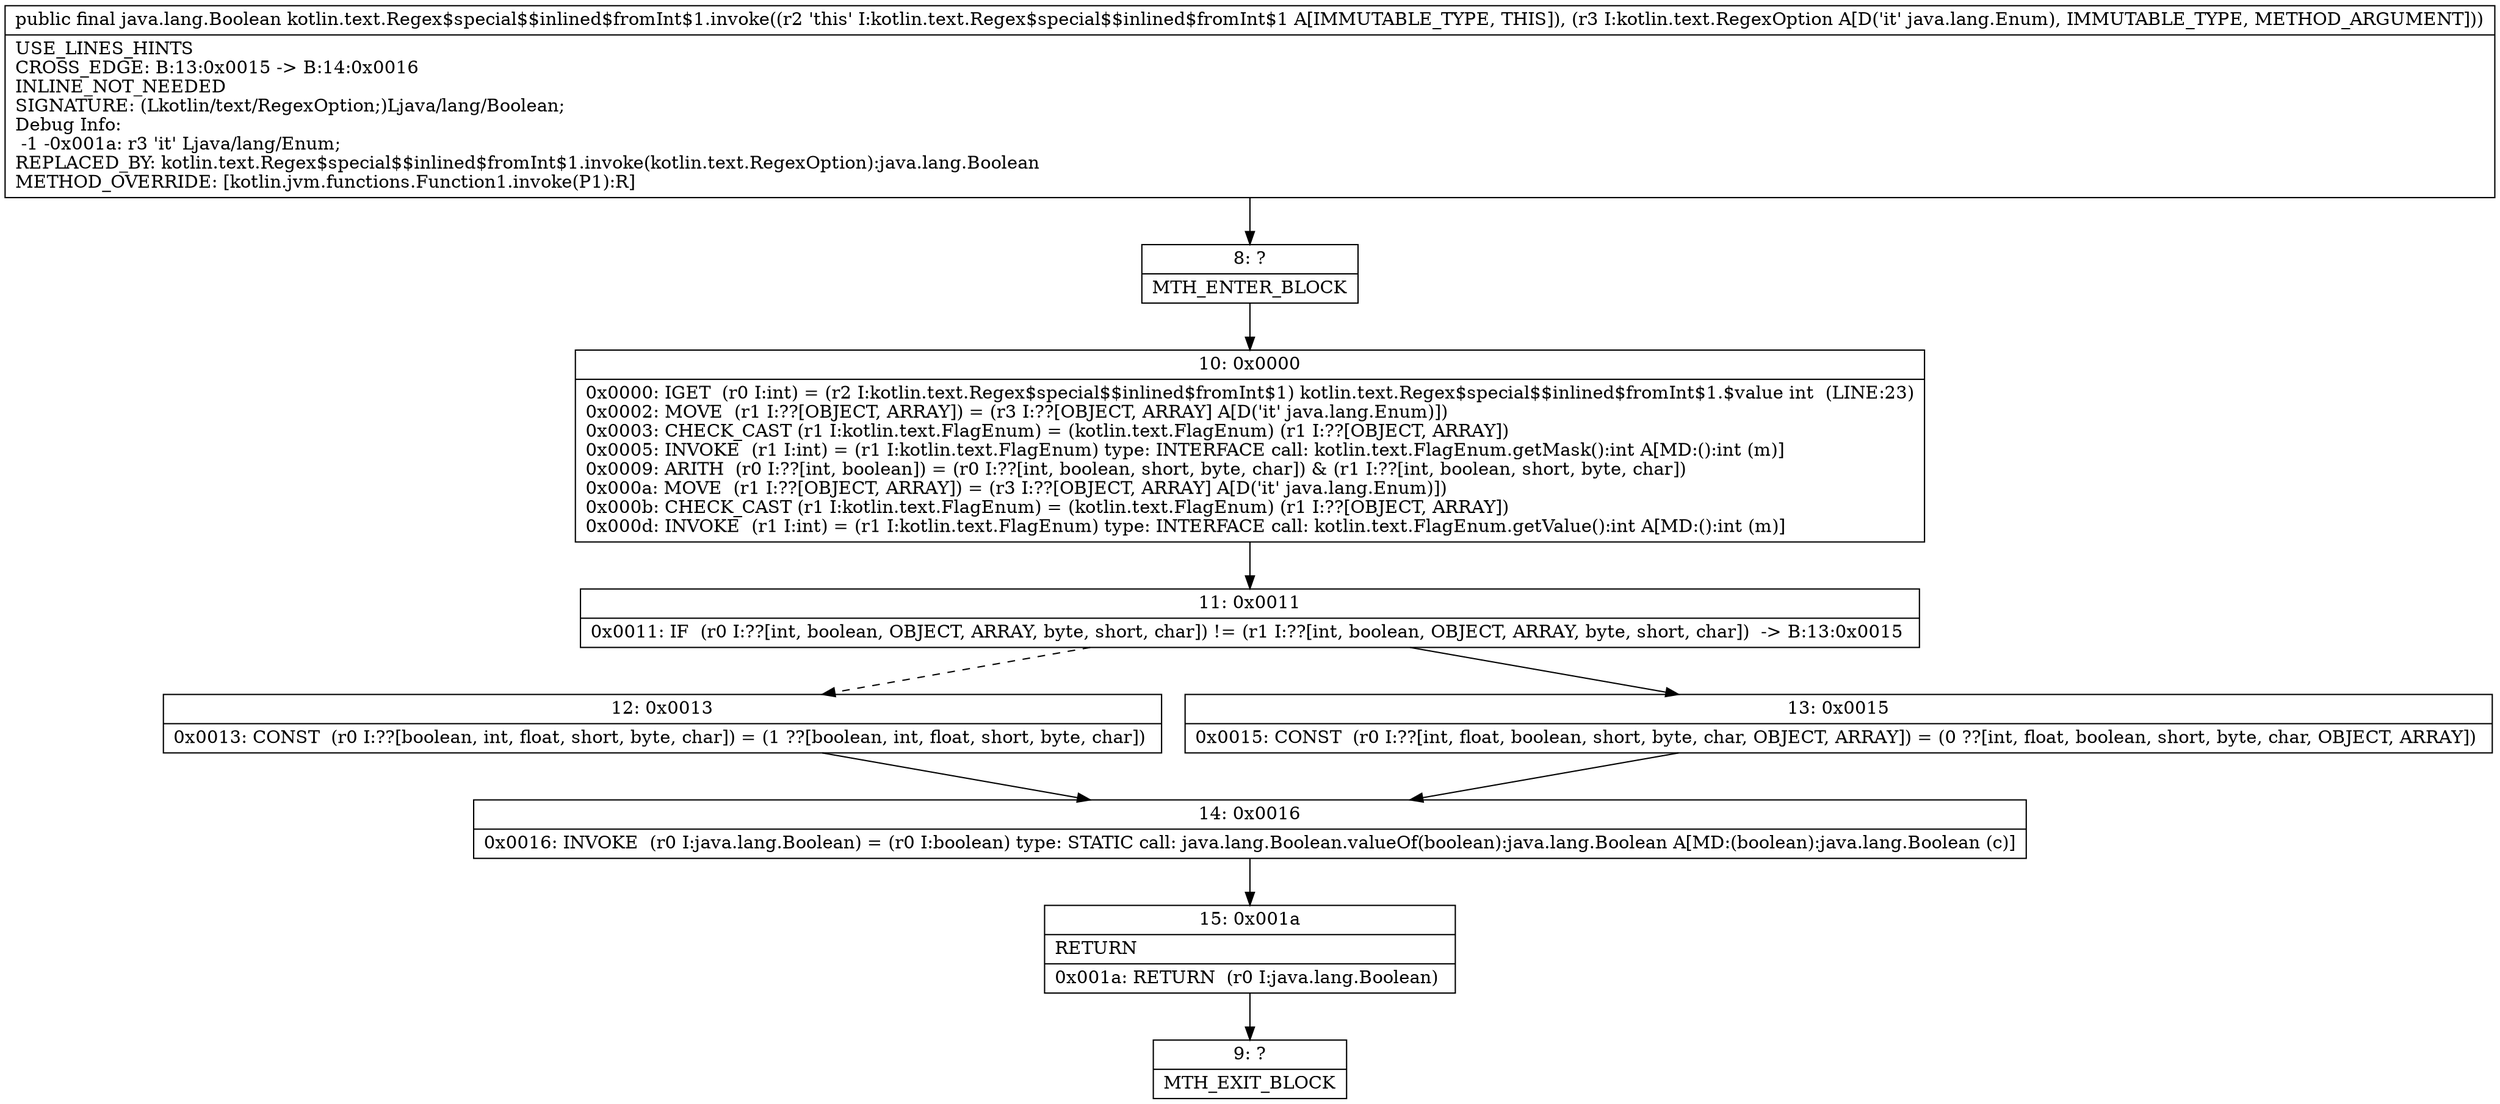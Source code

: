 digraph "CFG forkotlin.text.Regex$special$$inlined$fromInt$1.invoke(Ljava\/lang\/Enum;)Ljava\/lang\/Boolean;" {
Node_8 [shape=record,label="{8\:\ ?|MTH_ENTER_BLOCK\l}"];
Node_10 [shape=record,label="{10\:\ 0x0000|0x0000: IGET  (r0 I:int) = (r2 I:kotlin.text.Regex$special$$inlined$fromInt$1) kotlin.text.Regex$special$$inlined$fromInt$1.$value int  (LINE:23)\l0x0002: MOVE  (r1 I:??[OBJECT, ARRAY]) = (r3 I:??[OBJECT, ARRAY] A[D('it' java.lang.Enum)]) \l0x0003: CHECK_CAST (r1 I:kotlin.text.FlagEnum) = (kotlin.text.FlagEnum) (r1 I:??[OBJECT, ARRAY]) \l0x0005: INVOKE  (r1 I:int) = (r1 I:kotlin.text.FlagEnum) type: INTERFACE call: kotlin.text.FlagEnum.getMask():int A[MD:():int (m)]\l0x0009: ARITH  (r0 I:??[int, boolean]) = (r0 I:??[int, boolean, short, byte, char]) & (r1 I:??[int, boolean, short, byte, char]) \l0x000a: MOVE  (r1 I:??[OBJECT, ARRAY]) = (r3 I:??[OBJECT, ARRAY] A[D('it' java.lang.Enum)]) \l0x000b: CHECK_CAST (r1 I:kotlin.text.FlagEnum) = (kotlin.text.FlagEnum) (r1 I:??[OBJECT, ARRAY]) \l0x000d: INVOKE  (r1 I:int) = (r1 I:kotlin.text.FlagEnum) type: INTERFACE call: kotlin.text.FlagEnum.getValue():int A[MD:():int (m)]\l}"];
Node_11 [shape=record,label="{11\:\ 0x0011|0x0011: IF  (r0 I:??[int, boolean, OBJECT, ARRAY, byte, short, char]) != (r1 I:??[int, boolean, OBJECT, ARRAY, byte, short, char])  \-\> B:13:0x0015 \l}"];
Node_12 [shape=record,label="{12\:\ 0x0013|0x0013: CONST  (r0 I:??[boolean, int, float, short, byte, char]) = (1 ??[boolean, int, float, short, byte, char]) \l}"];
Node_14 [shape=record,label="{14\:\ 0x0016|0x0016: INVOKE  (r0 I:java.lang.Boolean) = (r0 I:boolean) type: STATIC call: java.lang.Boolean.valueOf(boolean):java.lang.Boolean A[MD:(boolean):java.lang.Boolean (c)]\l}"];
Node_15 [shape=record,label="{15\:\ 0x001a|RETURN\l|0x001a: RETURN  (r0 I:java.lang.Boolean) \l}"];
Node_9 [shape=record,label="{9\:\ ?|MTH_EXIT_BLOCK\l}"];
Node_13 [shape=record,label="{13\:\ 0x0015|0x0015: CONST  (r0 I:??[int, float, boolean, short, byte, char, OBJECT, ARRAY]) = (0 ??[int, float, boolean, short, byte, char, OBJECT, ARRAY]) \l}"];
MethodNode[shape=record,label="{public final java.lang.Boolean kotlin.text.Regex$special$$inlined$fromInt$1.invoke((r2 'this' I:kotlin.text.Regex$special$$inlined$fromInt$1 A[IMMUTABLE_TYPE, THIS]), (r3 I:kotlin.text.RegexOption A[D('it' java.lang.Enum), IMMUTABLE_TYPE, METHOD_ARGUMENT]))  | USE_LINES_HINTS\lCROSS_EDGE: B:13:0x0015 \-\> B:14:0x0016\lINLINE_NOT_NEEDED\lSIGNATURE: (Lkotlin\/text\/RegexOption;)Ljava\/lang\/Boolean;\lDebug Info:\l  \-1 \-0x001a: r3 'it' Ljava\/lang\/Enum;\lREPLACED_BY: kotlin.text.Regex$special$$inlined$fromInt$1.invoke(kotlin.text.RegexOption):java.lang.Boolean\lMETHOD_OVERRIDE: [kotlin.jvm.functions.Function1.invoke(P1):R]\l}"];
MethodNode -> Node_8;Node_8 -> Node_10;
Node_10 -> Node_11;
Node_11 -> Node_12[style=dashed];
Node_11 -> Node_13;
Node_12 -> Node_14;
Node_14 -> Node_15;
Node_15 -> Node_9;
Node_13 -> Node_14;
}

